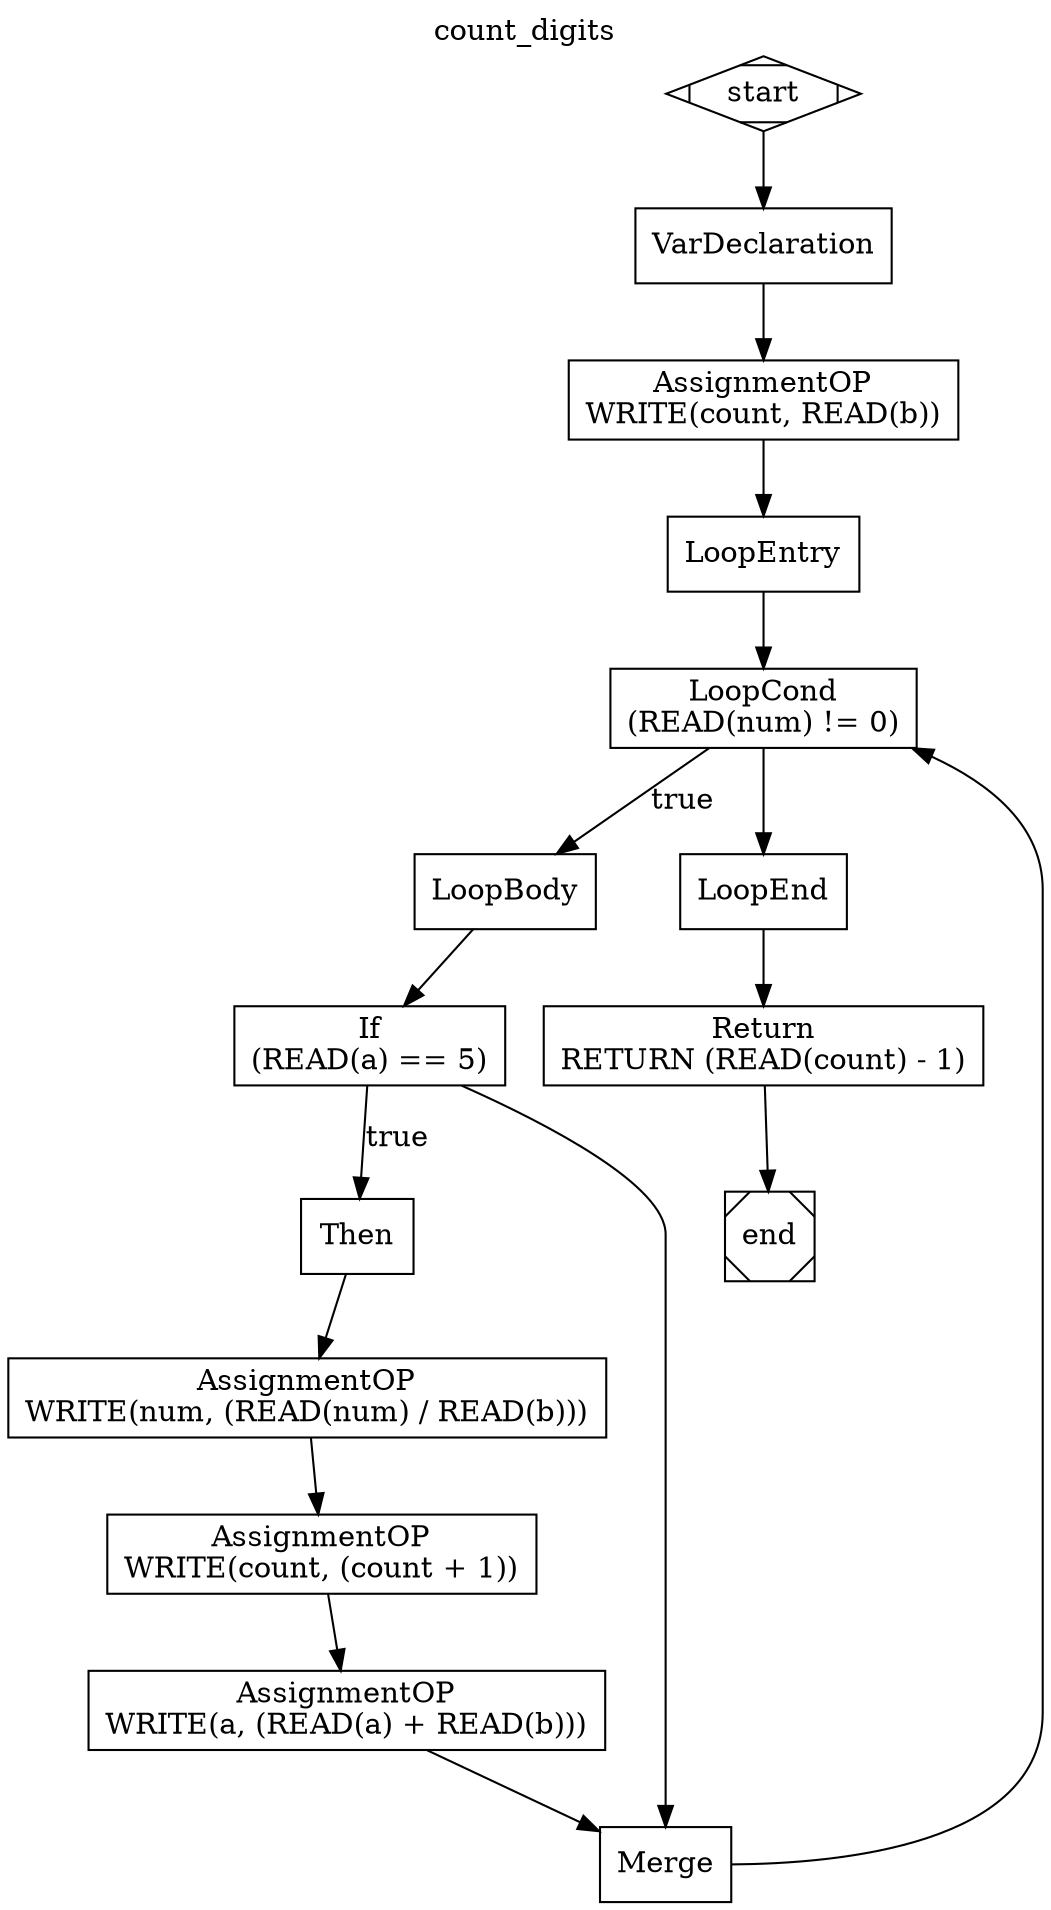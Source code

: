 digraph CFG {
    node [shape=box];
    label="count_digits";
    labelloc=t;
    start [shape=Mdiamond];
    end [shape=Msquare];
    node0 [label="VarDeclaration"];
    node1 [label="AssignmentOP\nWRITE(count, READ(b))"];
    node2 [label="LoopEntry"];
    node3 [label="LoopCond\n(READ(num) != 0)"];
    node4 [label="LoopBody"];
    node5 [label="LoopEnd"];
    node6 [label="If\n(READ(a) == 5)"];
    node7 [label="Then"];
    node8 [label="Merge"];
    node9 [label="AssignmentOP\nWRITE(num, (READ(num) / READ(b)))"];
    node10 [label="AssignmentOP\nWRITE(count, (count + 1))"];
    node11 [label="AssignmentOP\nWRITE(a, (READ(a) + READ(b)))"];
    node12 [label="Return\nRETURN (READ(count) - 1)"];
    node0 -> node1 
    node1 -> node2 
    node2 -> node3 
    node3 -> node5 
    node3 -> node4 [label="true"];
    node4 -> node6 
    node5 -> node12 
    node6 -> node8 
    node6 -> node7 [label="true"];
    node7 -> node9 
    node8 -> node3 
    node9 -> node10 
    node10 -> node11 
    node11 -> node8 
    node12 -> end;
    start -> node0;
}
